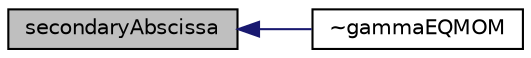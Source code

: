 digraph "secondaryAbscissa"
{
  bgcolor="transparent";
  edge [fontname="Helvetica",fontsize="10",labelfontname="Helvetica",labelfontsize="10"];
  node [fontname="Helvetica",fontsize="10",shape=record];
  rankdir="LR";
  Node1 [label="secondaryAbscissa",height=0.2,width=0.4,color="black", fillcolor="grey75", style="filled", fontcolor="black"];
  Node1 -> Node2 [dir="back",color="midnightblue",fontsize="10",style="solid",fontname="Helvetica"];
  Node2 [label="~gammaEQMOM",height=0.2,width=0.4,color="black",URL="$a00047.html#a89b0169394c5e2e3ed2587258b2f6b95",tooltip="Destructor. "];
}
